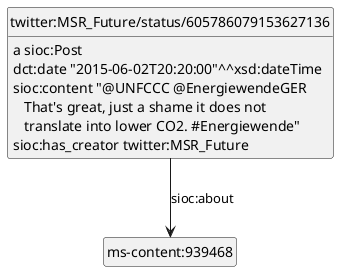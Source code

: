 @startuml
hide empty methods
hide empty attributes
hide circle
skinparam classAttributeIconSize 0
class twitter_MSR_Future_status_605786079153627136 as "twitter:MSR_Future/status/605786079153627136"
twitter_MSR_Future_status_605786079153627136 : a sioc:Post
class ms_content_939468 as "ms-content:939468"
twitter_MSR_Future_status_605786079153627136 --> ms_content_939468 : sioc:about
twitter_MSR_Future_status_605786079153627136 : dct:date "2015-06-02T20:20:00"^^xsd:dateTime
twitter_MSR_Future_status_605786079153627136 : sioc:content "@UNFCCC @EnergiewendeGER\n   That's great, just a shame it does not\n   translate into lower CO2. #Energiewende"
twitter_MSR_Future_status_605786079153627136 : sioc:has_creator twitter:MSR_Future
@enduml
